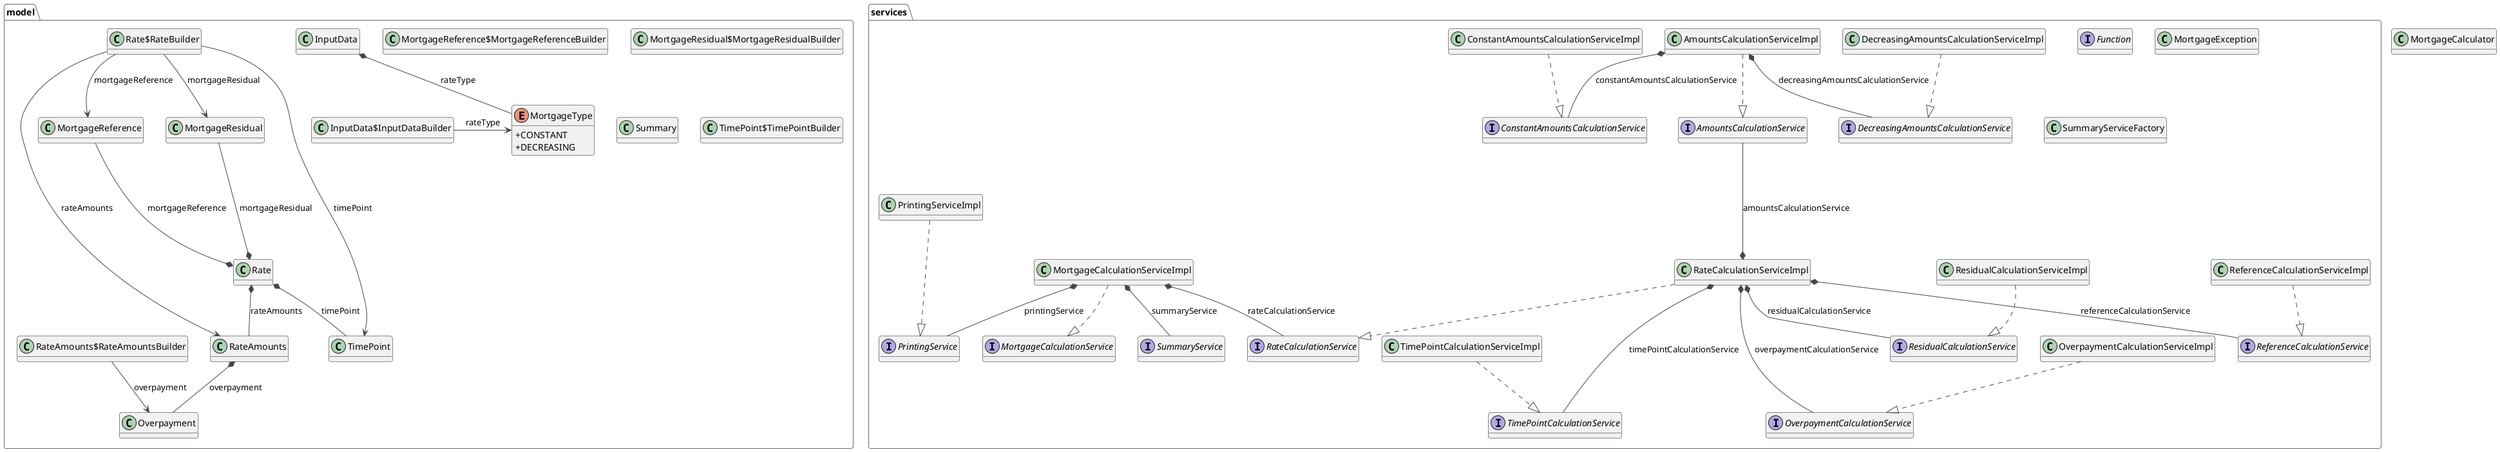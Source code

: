 @startuml
!theme vibrant
skinparam classAttributeIconSize 0


class MortgageCalculator {
	{method}  {static} +main ( paramString;1 : [Ljava.lang.String; ) : void
}


class model.InputData {
	{method}  {static} +builder () : model.InputData$InputDataBuilder
	{method}  {static} +defaultInputData () : model.InputData
	{method}  {static} +empty () : model.InputData
	{method} +equals ( paramObject1 : Object ) : boolean
	{method} +getInterestPercent () : java.math.BigDecimal
	{method} +getInterestToDisplay () : java.math.BigDecimal
	{method} +hashCode () : int
	{method} +toString () : String
	{method} +withAmount ( paramBigDecimal1 : java.math.BigDecimal ) : model.InputData
	{method} +withMarginPercent ( paramBigDecimal1 : java.math.BigDecimal ) : model.InputData
	{method} +withMonthsDuration ( paramBigDecimal1 : java.math.BigDecimal ) : model.InputData
	{method} +withMortgagePrintPayoffsSchedule ( paramboolean1 : boolean ) : model.InputData
	{method} +withMortgageRateNumberToPrint ( paramInteger1 : Integer ) : model.InputData
	{method} +withOverpaymentProvisionMonths ( paramBigDecimal1 : java.math.BigDecimal ) : model.InputData
	{method} +withOverpaymentProvisionPercent ( paramBigDecimal1 : java.math.BigDecimal ) : model.InputData
	{method} +withOverpaymentReduceWay ( paramString1 : String ) : model.InputData
	{method} +withOverpaymentSchema ( paramMap1 : java.util.Map ) : model.InputData
	{method} +withOverpaymentStartMonth ( paramBigDecimal1 : java.math.BigDecimal ) : model.InputData
	{method} +withRateType ( paramMortgageType1 : model.MortgageType ) : model.InputData
	{method} +withRepaymentStartDate ( paramLocalDate1 : java.time.LocalDate ) : model.InputData
	{method} +withWiborPercent ( paramBigDecimal1 : java.math.BigDecimal ) : model.InputData
}


class model.InputData$InputDataBuilder {
	{method} +amount ( paramBigDecimal1 : java.math.BigDecimal ) : model.InputData$InputDataBuilder
	{method} +build () : model.InputData
	{method} +marginPercent ( paramBigDecimal1 : java.math.BigDecimal ) : model.InputData$InputDataBuilder
	{method} +monthsDuration ( paramBigDecimal1 : java.math.BigDecimal ) : model.InputData$InputDataBuilder
	{method} +mortgagePrintPayoffsSchedule ( paramboolean1 : boolean ) : model.InputData$InputDataBuilder
	{method} +mortgageRateNumberToPrint ( paramInteger1 : Integer ) : model.InputData$InputDataBuilder
	{method} +overpaymentProvisionMonths ( paramBigDecimal1 : java.math.BigDecimal ) : model.InputData$InputDataBuilder
	{method} +overpaymentProvisionPercent ( paramBigDecimal1 : java.math.BigDecimal ) : model.InputData$InputDataBuilder
	{method} +overpaymentReduceWay ( paramString1 : String ) : model.InputData$InputDataBuilder
	{method} +overpaymentSchema ( paramMap1 : java.util.Map ) : model.InputData$InputDataBuilder
	{method} +overpaymentStartMonth ( paramBigDecimal1 : java.math.BigDecimal ) : model.InputData$InputDataBuilder
	{method} +rateType ( paramMortgageType1 : model.MortgageType ) : model.InputData$InputDataBuilder
	{method} +repaymentStartDate ( paramLocalDate1 : java.time.LocalDate ) : model.InputData$InputDataBuilder
	{method} +toString () : String
	{method} +wiborPercent ( paramBigDecimal1 : java.math.BigDecimal ) : model.InputData$InputDataBuilder
}


class model.MortgageReference {
	{method}  {static} +builder () : model.MortgageReference$MortgageReferenceBuilder
	{method} +equals ( paramObject1 : Object ) : boolean
	{method} +hashCode () : int
	{method} +toString () : String
}


class model.MortgageReference$MortgageReferenceBuilder {
	{method} +build () : model.MortgageReference
	{method} +referenceAmount ( paramBigDecimal1 : java.math.BigDecimal ) : model.MortgageReference$MortgageReferenceBuilder
	{method} +referenceDuration ( paramBigDecimal1 : java.math.BigDecimal ) : model.MortgageReference$MortgageReferenceBuilder
	{method} +toString () : String
}


class model.MortgageResidual {
	{method}  {static} +builder () : model.MortgageResidual$MortgageResidualBuilder
	{method} +equals ( paramObject1 : Object ) : boolean
	{method} +hashCode () : int
	{method} +toString () : String
}


class model.MortgageResidual$MortgageResidualBuilder {
	{method} +build () : model.MortgageResidual
	{method} +residualAmount ( paramBigDecimal1 : java.math.BigDecimal ) : model.MortgageResidual$MortgageResidualBuilder
	{method} +residualDuration ( paramBigDecimal1 : java.math.BigDecimal ) : model.MortgageResidual$MortgageResidualBuilder
	{method} +toString () : String
}


enum model.MortgageType {
	{field} +CONSTANT
	{field} +DECREASING
}


class model.Overpayment {
	{method} +equals ( paramObject1 : Object ) : boolean
	{method} +hashCode () : int
	{method} +toString () : String
}


class model.Rate {
	{method}  {static} +builder () : model.Rate$RateBuilder
	{method} +equals ( paramObject1 : Object ) : boolean
	{method} +hashCode () : int
	{method} +toString () : String
	{method} +withMortgageReference ( paramMortgageReference1 : model.MortgageReference ) : model.Rate
	{method} +withMortgageResidual ( paramMortgageResidual1 : model.MortgageResidual ) : model.Rate
	{method} +withRateAmounts ( paramRateAmounts1 : model.RateAmounts ) : model.Rate
	{method} +withRateNumber ( paramBigDecimal1 : java.math.BigDecimal ) : model.Rate
	{method} +withTimePoint ( paramTimePoint1 : model.TimePoint ) : model.Rate
}


class model.Rate$RateBuilder {
	{method} +build () : model.Rate
	{method} +mortgageReference ( paramMortgageReference1 : model.MortgageReference ) : model.Rate$RateBuilder
	{method} +mortgageResidual ( paramMortgageResidual1 : model.MortgageResidual ) : model.Rate$RateBuilder
	{method} +rateAmounts ( paramRateAmounts1 : model.RateAmounts ) : model.Rate$RateBuilder
	{method} +rateNumber ( paramBigDecimal1 : java.math.BigDecimal ) : model.Rate$RateBuilder
	{method} +timePoint ( paramTimePoint1 : model.TimePoint ) : model.Rate$RateBuilder
	{method} +toString () : String
}


class model.RateAmounts {
	{method}  {static} +builder () : model.RateAmounts$RateAmountsBuilder
	{method} +equals ( paramObject1 : Object ) : boolean
	{method} +hashCode () : int
	{method} +toString () : String
	{method} +withCapitalAmount ( paramBigDecimal1 : java.math.BigDecimal ) : model.RateAmounts
	{method} +withInterestAmount ( paramBigDecimal1 : java.math.BigDecimal ) : model.RateAmounts
	{method} +withOverpayment ( paramOverpayment1 : model.Overpayment ) : model.RateAmounts
	{method} +withRateAmount ( paramBigDecimal1 : java.math.BigDecimal ) : model.RateAmounts
}


class model.RateAmounts$RateAmountsBuilder {
	{method} +build () : model.RateAmounts
	{method} +capitalAmount ( paramBigDecimal1 : java.math.BigDecimal ) : model.RateAmounts$RateAmountsBuilder
	{method} +interestAmount ( paramBigDecimal1 : java.math.BigDecimal ) : model.RateAmounts$RateAmountsBuilder
	{method} +overpayment ( paramOverpayment1 : model.Overpayment ) : model.RateAmounts$RateAmountsBuilder
	{method} +rateAmount ( paramBigDecimal1 : java.math.BigDecimal ) : model.RateAmounts$RateAmountsBuilder
	{method} +toString () : String
}


class model.Summary {
	{method} +equals ( paramObject1 : Object ) : boolean
	{method} +hashCode () : int
	{method} +toString () : String
}


class model.TimePoint {
	{method}  {static} +builder () : model.TimePoint$TimePointBuilder
	{method} +equals ( paramObject1 : Object ) : boolean
	{method} +hashCode () : int
	{method} +toString () : String
	{method} +withDate ( paramLocalDate1 : java.time.LocalDate ) : model.TimePoint
	{method} +withMonth ( paramBigDecimal1 : java.math.BigDecimal ) : model.TimePoint
	{method} +withYear ( paramBigDecimal1 : java.math.BigDecimal ) : model.TimePoint
}


class model.TimePoint$TimePointBuilder {
	{method} +build () : model.TimePoint
	{method} +date ( paramLocalDate1 : java.time.LocalDate ) : model.TimePoint$TimePointBuilder
	{method} +month ( paramBigDecimal1 : java.math.BigDecimal ) : model.TimePoint$TimePointBuilder
	{method} +toString () : String
	{method} +year ( paramBigDecimal1 : java.math.BigDecimal ) : model.TimePoint$TimePointBuilder
}


interface services.AmountsCalculationService {
	{method}  {abstract} +calculate ( paramInputData1 : model.InputData , paramOverpayment2 : model.Overpayment ) : model.RateAmounts
	{method}  {abstract} +calculate ( paramInputData1 : model.InputData , paramOverpayment2 : model.Overpayment , paramRate3 : model.Rate ) : model.RateAmounts
	{method}  {static} +calculateInterestAmount ( paramBigDecimal1 : java.math.BigDecimal , paramBigDecimal2 : java.math.BigDecimal ) : java.math.BigDecimal
	{method}  {static} +calculateQ ( paramBigDecimal1 : java.math.BigDecimal ) : java.math.BigDecimal
	{method}  {static} +compareCapitalWithResidual ( paramBigDecimal1 : java.math.BigDecimal , paramBigDecimal2 : java.math.BigDecimal ) : java.math.BigDecimal
}


class services.AmountsCalculationServiceImpl {
	{method} +calculate ( paramInputData1 : model.InputData , paramOverpayment2 : model.Overpayment ) : model.RateAmounts
	{method} +calculate ( paramInputData1 : model.InputData , paramOverpayment2 : model.Overpayment , paramRate3 : model.Rate ) : model.RateAmounts
}


interface services.ConstantAmountsCalculationService {
	{method}  {abstract} +calculate ( paramInputData1 : model.InputData , paramOverpayment2 : model.Overpayment ) : model.RateAmounts
	{method}  {abstract} +calculate ( paramInputData1 : model.InputData , paramOverpayment2 : model.Overpayment , paramRate3 : model.Rate ) : model.RateAmounts
}


class services.ConstantAmountsCalculationServiceImpl {
	{method} +calculate ( paramInputData1 : model.InputData , paramOverpayment2 : model.Overpayment ) : model.RateAmounts
	{method} +calculate ( paramInputData1 : model.InputData , paramOverpayment2 : model.Overpayment , paramRate3 : model.Rate ) : model.RateAmounts
	{method} -calculateConstantRateAmount ( paramBigDecimal1 : java.math.BigDecimal , paramBigDecimal2 : java.math.BigDecimal , paramBigDecimal3 : java.math.BigDecimal , paramBigDecimal4 : java.math.BigDecimal , paramBigDecimal5 : java.math.BigDecimal ) : java.math.BigDecimal
	{method} -compareRateWithResidual ( paramBigDecimal1 : java.math.BigDecimal , paramBigDecimal2 : java.math.BigDecimal , paramBigDecimal3 : java.math.BigDecimal ) : java.math.BigDecimal
}


interface services.DecreasingAmountsCalculationService {
	{method}  {abstract} +calculate ( paramInputData1 : model.InputData , paramOverpayment2 : model.Overpayment ) : model.RateAmounts
	{method}  {abstract} +calculate ( paramInputData1 : model.InputData , paramOverpayment2 : model.Overpayment , paramRate3 : model.Rate ) : model.RateAmounts
}


class services.DecreasingAmountsCalculationServiceImpl {
	{method} +calculate ( paramInputData1 : model.InputData , paramOverpayment2 : model.Overpayment ) : model.RateAmounts
	{method} +calculate ( paramInputData1 : model.InputData , paramOverpayment2 : model.Overpayment , paramRate3 : model.Rate ) : model.RateAmounts
	{method} -calculateDecreasingCapitalAmount ( paramBigDecimal1 : java.math.BigDecimal , paramBigDecimal2 : java.math.BigDecimal ) : java.math.BigDecimal
}


interface services.Function {
	{method}  {abstract} +calculate ( paramRate1 : model.Rate ) : java.math.BigDecimal
}


interface services.MortgageCalculationService {
	{method}  {abstract} +calculate ( paramInputData1 : model.InputData ) : void
}


class services.MortgageCalculationServiceImpl {
	{method} +calculate ( paramInputData1 : model.InputData ) : void
}


class services.MortgageException {
}


interface services.OverpaymentCalculationService {
	{method}  {abstract} +calculate ( paramBigDecimal1 : java.math.BigDecimal , paramInputData2 : model.InputData ) : model.Overpayment
}


class services.OverpaymentCalculationServiceImpl {
	{method} +calculate ( paramBigDecimal1 : java.math.BigDecimal , paramInputData2 : model.InputData ) : model.Overpayment
	{method} -calculateOverpaymentAmount ( paramBigDecimal1 : java.math.BigDecimal , paramMap2 : java.util.Map ) : java.util.Optional
	{method} -calculateOverpaymentProvision ( paramBigDecimal1 : java.math.BigDecimal , paramBigDecimal2 : java.math.BigDecimal , paramInputData3 : model.InputData ) : java.math.BigDecimal
}


interface services.PrintingService {
	{method}  {static} -createSeparator ( paramchar1 : char , paramint2 : int ) : StringBuilder
	{method}  {abstract} +printIntroInformation ( paramInputData1 : model.InputData ) : void
	{method}  {abstract} +printSchedule ( paramList1 : java.util.List , paramInputData2 : model.InputData ) : void
	{method}  {abstract} +printSummary ( paramSummary1 : model.Summary ) : void
}


class services.PrintingServiceImpl {
	{method} -logMessage ( paramString1 : String ) : void
	{method} -logMessage ( paramStringBuilder1 : StringBuilder ) : void
	{method} -logOverpayment ( paramStringBuilder1 : StringBuilder , paramMap2 : java.util.Map , paramString3 : String ) : void
	{method} -logSeparator ( paramStringBuilder1 : StringBuilder ) : void
	{method} -prettyPrintOverpaymentSchema ( paramMap1 : java.util.Map ) : String
	{method} +printIntroInformation ( paramInputData1 : model.InputData ) : void
	{method} +printSchedule ( paramList1 : java.util.List , paramInputData2 : model.InputData ) : void
	{method} +printSummary ( paramSummary1 : model.Summary ) : void
}


interface services.RateCalculationService {
	{method}  {abstract} +calculate ( paramInputData1 : model.InputData ) : java.util.List
}


class services.RateCalculationServiceImpl {
	{method} +calculate ( paramInputData1 : model.InputData ) : java.util.List
	{method} -calculateNextRate ( paramBigDecimal1 : java.math.BigDecimal , paramInputData2 : model.InputData , paramRate3 : model.Rate ) : model.Rate
	{method} -calculateZeroRate ( paramBigDecimal1 : java.math.BigDecimal , paramInputData2 : model.InputData ) : model.Rate
}


interface services.ReferenceCalculationService {
	{method}  {abstract} +calculate ( paramRateAmounts1 : model.RateAmounts , paramInputData2 : model.InputData ) : model.MortgageReference
	{method}  {abstract} +calculate ( paramRateAmounts1 : model.RateAmounts , paramInputData2 : model.InputData , paramRate3 : model.Rate ) : model.MortgageReference
}


class services.ReferenceCalculationServiceImpl {
	{method} +calculate ( paramRateAmounts1 : model.RateAmounts , paramInputData2 : model.InputData ) : model.MortgageReference
	{method} +calculate ( paramRateAmounts1 : model.RateAmounts , paramInputData2 : model.InputData , paramRate3 : model.Rate ) : model.MortgageReference
	{method} -calculateResidualAmount ( paramBigDecimal1 : java.math.BigDecimal , paramRateAmounts2 : model.RateAmounts ) : java.math.BigDecimal
	{method} -reduceRateMortgageReference ( paramRateAmounts1 : model.RateAmounts , paramMortgageResidual2 : model.MortgageResidual ) : model.MortgageReference
}


interface services.ResidualCalculationService {
	{method}  {abstract} +calculate ( paramRateAmounts1 : model.RateAmounts , paramInputData2 : model.InputData ) : model.MortgageResidual
	{method}  {abstract} +calculate ( paramRateAmounts1 : model.RateAmounts , paramInputData2 : model.InputData , paramRate3 : model.Rate ) : model.MortgageResidual
}


class services.ResidualCalculationServiceImpl {
	{method} +calculate ( paramRateAmounts1 : model.RateAmounts , paramInputData2 : model.InputData ) : model.MortgageResidual
	{method} +calculate ( paramRateAmounts1 : model.RateAmounts , paramInputData2 : model.InputData , paramRate3 : model.Rate ) : model.MortgageResidual
	{method} -calculateConstantResidualDuration ( paramInputData1 : model.InputData , paramBigDecimal2 : java.math.BigDecimal , paramRateAmounts3 : model.RateAmounts ) : java.math.BigDecimal
	{method} -calculateDecreasingResidualDuration ( paramBigDecimal1 : java.math.BigDecimal , paramRateAmounts2 : model.RateAmounts ) : java.math.BigDecimal
	{method} -calculateResidualAmount ( paramBigDecimal1 : java.math.BigDecimal , paramRateAmounts2 : model.RateAmounts ) : java.math.BigDecimal
	{method} -calculateResidualDuration ( paramInputData1 : model.InputData , paramBigDecimal2 : java.math.BigDecimal , paramBigDecimal3 : java.math.BigDecimal , paramRateAmounts4 : model.RateAmounts ) : java.math.BigDecimal
}


interface services.SummaryService {
	{method}  {abstract} +calculateSummary ( paramList1 : java.util.List ) : model.Summary
}


class services.SummaryServiceFactory {
	{method}  {static} -calculate ( paramList1 : java.util.List , paramFunction2 : services.Function ) : java.math.BigDecimal
	{method}  {static} +create () : services.SummaryService
	{method}  {static} -totalCapital ( paramRateAmounts1 : model.RateAmounts ) : java.math.BigDecimal
}


interface services.TimePointCalculationService {
	{method}  {abstract} +calculate ( paramBigDecimal1 : java.math.BigDecimal , paramInputData2 : model.InputData ) : model.TimePoint
	{method}  {abstract} +calculate ( paramBigDecimal1 : java.math.BigDecimal , paramRate2 : model.Rate ) : model.TimePoint
}


class services.TimePointCalculationServiceImpl {
	{method} +calculate ( paramBigDecimal1 : java.math.BigDecimal , paramInputData2 : model.InputData ) : model.TimePoint
	{method} +calculate ( paramBigDecimal1 : java.math.BigDecimal , paramRate2 : model.Rate ) : model.TimePoint
	{method} -calculateMonth ( paramBigDecimal1 : java.math.BigDecimal ) : java.math.BigDecimal
	{method} -calculateYear ( paramBigDecimal1 : java.math.BigDecimal ) : java.math.BigDecimal
}




model.InputData *--  model.MortgageType : rateType
model.InputData$InputDataBuilder -r-->  model.MortgageType : rateType
model.Rate *---u  model.MortgageReference : mortgageReference
model.Rate *---u  model.MortgageResidual : mortgageResidual
model.Rate *--  model.RateAmounts : rateAmounts
model.Rate *--  model.TimePoint : timePoint
model.Rate$RateBuilder -->  model.MortgageReference : mortgageReference
model.Rate$RateBuilder -->  model.MortgageResidual : mortgageResidual
model.Rate$RateBuilder -->  model.RateAmounts : rateAmounts
model.Rate$RateBuilder -->  model.TimePoint : timePoint
model.RateAmounts *--  model.Overpayment : overpayment
model.RateAmounts$RateAmountsBuilder -->  model.Overpayment : overpayment
services.AmountsCalculationServiceImpl *--  services.ConstantAmountsCalculationService : constantAmountsCalculationService
services.AmountsCalculationServiceImpl *--  services.DecreasingAmountsCalculationService : decreasingAmountsCalculationService
services.AmountsCalculationServiceImpl ..|>  services.AmountsCalculationService
services.ConstantAmountsCalculationServiceImpl ..|>  services.ConstantAmountsCalculationService
services.DecreasingAmountsCalculationServiceImpl ..|>  services.DecreasingAmountsCalculationService
services.MortgageCalculationServiceImpl *--  services.PrintingService : printingService
services.MortgageCalculationServiceImpl *--  services.RateCalculationService : rateCalculationService
services.MortgageCalculationServiceImpl *--  services.SummaryService : summaryService
services.MortgageCalculationServiceImpl ..|>  services.MortgageCalculationService
services.OverpaymentCalculationServiceImpl ..|>  services.OverpaymentCalculationService
services.PrintingServiceImpl -d..|>  services.PrintingService
services.RateCalculationServiceImpl *---u  services.AmountsCalculationService : amountsCalculationService
services.RateCalculationServiceImpl *---d  services.OverpaymentCalculationService : overpaymentCalculationService
services.RateCalculationServiceImpl *--  services.ReferenceCalculationService : referenceCalculationService
services.RateCalculationServiceImpl *--  services.ResidualCalculationService : residualCalculationService
services.RateCalculationServiceImpl *---d  services.TimePointCalculationService : timePointCalculationService
services.RateCalculationServiceImpl ..|>  services.RateCalculationService
services.ReferenceCalculationServiceImpl ..|>  services.ReferenceCalculationService
services.ResidualCalculationServiceImpl ..|>  services.ResidualCalculationService
services.TimePointCalculationServiceImpl ..|>  services.TimePointCalculationService

hide methods

@enduml